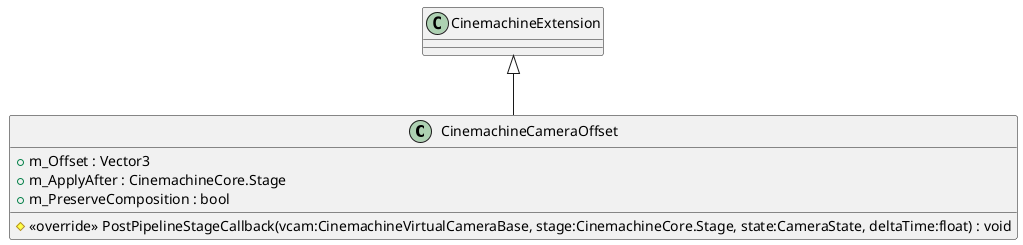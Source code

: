 @startuml
class CinemachineCameraOffset {
    + m_Offset : Vector3
    + m_ApplyAfter : CinemachineCore.Stage
    + m_PreserveComposition : bool
    # <<override>> PostPipelineStageCallback(vcam:CinemachineVirtualCameraBase, stage:CinemachineCore.Stage, state:CameraState, deltaTime:float) : void
}
CinemachineExtension <|-- CinemachineCameraOffset
@enduml

